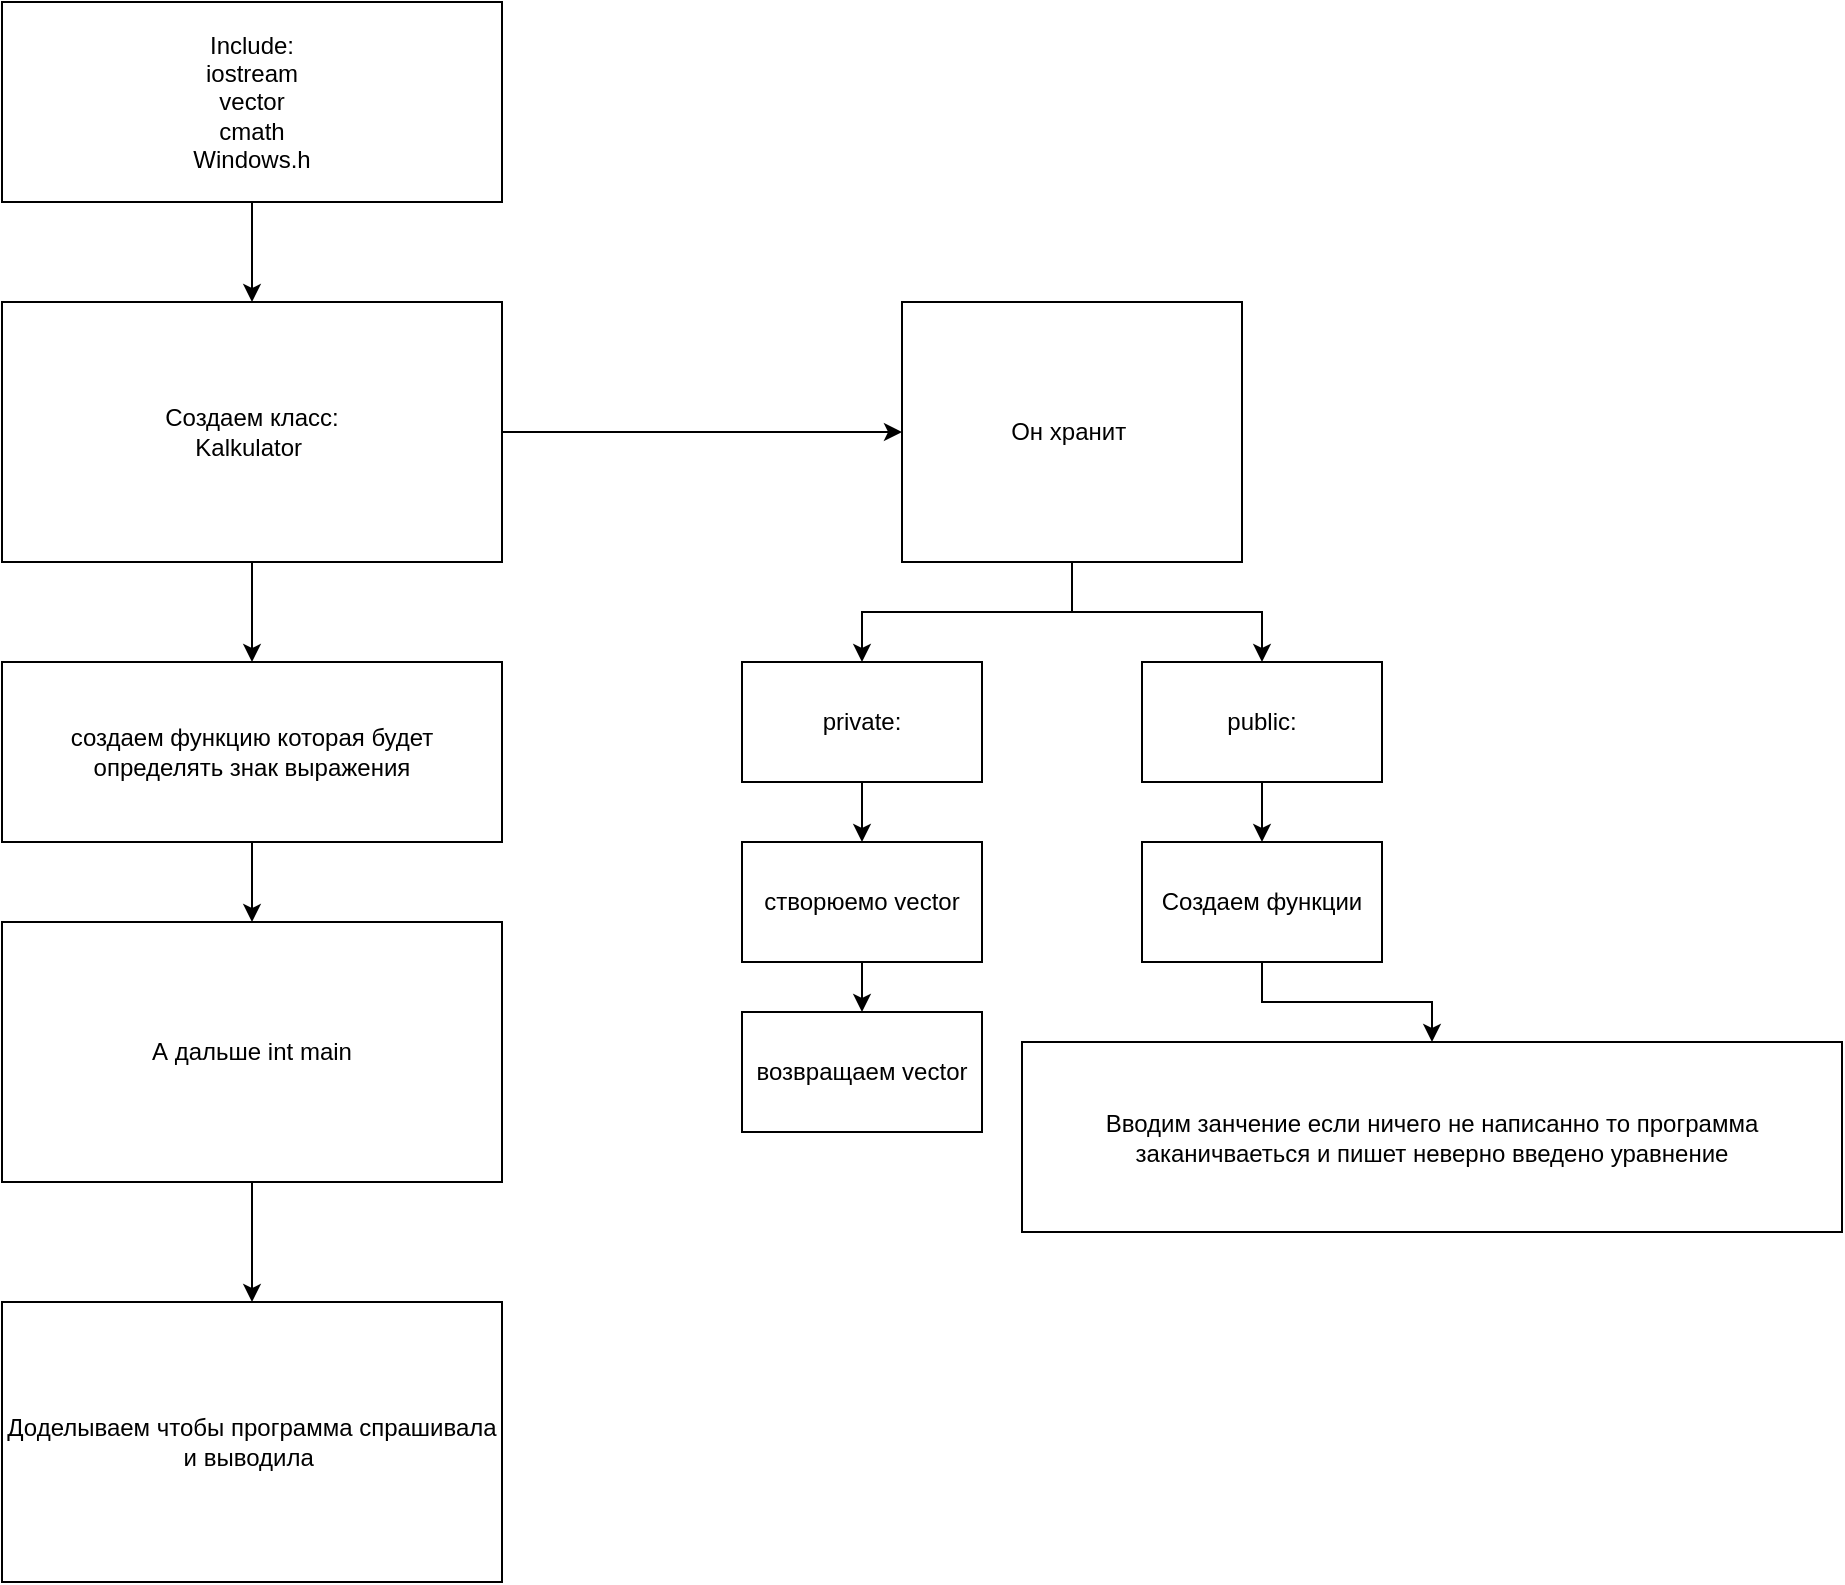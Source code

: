 <mxfile version="22.1.18" type="github">
  <diagram name="Страница — 1" id="u5UqKhQ3-igOrwf2P83G">
    <mxGraphModel dx="1393" dy="766" grid="1" gridSize="10" guides="1" tooltips="1" connect="1" arrows="1" fold="1" page="1" pageScale="1" pageWidth="827" pageHeight="1169" math="0" shadow="0">
      <root>
        <mxCell id="0" />
        <mxCell id="1" parent="0" />
        <mxCell id="s-sNvK8LplqXFnC56c5L-2" style="edgeStyle=orthogonalEdgeStyle;rounded=0;orthogonalLoop=1;jettySize=auto;html=1;" edge="1" parent="1" source="s-sNvK8LplqXFnC56c5L-1" target="s-sNvK8LplqXFnC56c5L-3">
          <mxGeometry relative="1" as="geometry">
            <mxPoint x="475" y="260" as="targetPoint" />
          </mxGeometry>
        </mxCell>
        <mxCell id="s-sNvK8LplqXFnC56c5L-1" value="Include: &lt;br&gt;iostream&lt;br&gt;vector&lt;br&gt;cmath&lt;br&gt;Windows.h" style="rounded=0;whiteSpace=wrap;html=1;" vertex="1" parent="1">
          <mxGeometry x="180" y="80" width="250" height="100" as="geometry" />
        </mxCell>
        <mxCell id="s-sNvK8LplqXFnC56c5L-5" style="edgeStyle=orthogonalEdgeStyle;rounded=0;orthogonalLoop=1;jettySize=auto;html=1;" edge="1" parent="1" source="s-sNvK8LplqXFnC56c5L-3" target="s-sNvK8LplqXFnC56c5L-6">
          <mxGeometry relative="1" as="geometry">
            <mxPoint x="690" y="295" as="targetPoint" />
          </mxGeometry>
        </mxCell>
        <mxCell id="s-sNvK8LplqXFnC56c5L-20" style="edgeStyle=orthogonalEdgeStyle;rounded=0;orthogonalLoop=1;jettySize=auto;html=1;" edge="1" parent="1" source="s-sNvK8LplqXFnC56c5L-3" target="s-sNvK8LplqXFnC56c5L-21">
          <mxGeometry relative="1" as="geometry">
            <mxPoint x="305" y="440" as="targetPoint" />
          </mxGeometry>
        </mxCell>
        <mxCell id="s-sNvK8LplqXFnC56c5L-3" value="Создаем класс:&lt;br&gt;Kalkulator&amp;nbsp;" style="rounded=0;whiteSpace=wrap;html=1;" vertex="1" parent="1">
          <mxGeometry x="180" y="230" width="250" height="130" as="geometry" />
        </mxCell>
        <mxCell id="s-sNvK8LplqXFnC56c5L-7" style="edgeStyle=orthogonalEdgeStyle;rounded=0;orthogonalLoop=1;jettySize=auto;html=1;" edge="1" parent="1" source="s-sNvK8LplqXFnC56c5L-6" target="s-sNvK8LplqXFnC56c5L-8">
          <mxGeometry relative="1" as="geometry">
            <mxPoint x="715" y="430" as="targetPoint" />
          </mxGeometry>
        </mxCell>
        <mxCell id="s-sNvK8LplqXFnC56c5L-9" style="edgeStyle=orthogonalEdgeStyle;rounded=0;orthogonalLoop=1;jettySize=auto;html=1;" edge="1" parent="1" source="s-sNvK8LplqXFnC56c5L-6" target="s-sNvK8LplqXFnC56c5L-10">
          <mxGeometry relative="1" as="geometry">
            <mxPoint x="800" y="430" as="targetPoint" />
          </mxGeometry>
        </mxCell>
        <mxCell id="s-sNvK8LplqXFnC56c5L-6" value="Он хранит&amp;nbsp;" style="rounded=0;whiteSpace=wrap;html=1;" vertex="1" parent="1">
          <mxGeometry x="630" y="230" width="170" height="130" as="geometry" />
        </mxCell>
        <mxCell id="s-sNvK8LplqXFnC56c5L-11" style="edgeStyle=orthogonalEdgeStyle;rounded=0;orthogonalLoop=1;jettySize=auto;html=1;" edge="1" parent="1" source="s-sNvK8LplqXFnC56c5L-8" target="s-sNvK8LplqXFnC56c5L-12">
          <mxGeometry relative="1" as="geometry">
            <mxPoint x="610" y="530" as="targetPoint" />
          </mxGeometry>
        </mxCell>
        <mxCell id="s-sNvK8LplqXFnC56c5L-8" value="private:" style="rounded=0;whiteSpace=wrap;html=1;" vertex="1" parent="1">
          <mxGeometry x="550" y="410" width="120" height="60" as="geometry" />
        </mxCell>
        <mxCell id="s-sNvK8LplqXFnC56c5L-16" style="edgeStyle=orthogonalEdgeStyle;rounded=0;orthogonalLoop=1;jettySize=auto;html=1;" edge="1" parent="1" source="s-sNvK8LplqXFnC56c5L-10" target="s-sNvK8LplqXFnC56c5L-17">
          <mxGeometry relative="1" as="geometry">
            <mxPoint x="810" y="510" as="targetPoint" />
          </mxGeometry>
        </mxCell>
        <mxCell id="s-sNvK8LplqXFnC56c5L-10" value="public:" style="rounded=0;whiteSpace=wrap;html=1;" vertex="1" parent="1">
          <mxGeometry x="750" y="410" width="120" height="60" as="geometry" />
        </mxCell>
        <mxCell id="s-sNvK8LplqXFnC56c5L-13" style="edgeStyle=orthogonalEdgeStyle;rounded=0;orthogonalLoop=1;jettySize=auto;html=1;" edge="1" parent="1" source="s-sNvK8LplqXFnC56c5L-12" target="s-sNvK8LplqXFnC56c5L-14">
          <mxGeometry relative="1" as="geometry">
            <mxPoint x="610" y="600" as="targetPoint" />
          </mxGeometry>
        </mxCell>
        <mxCell id="s-sNvK8LplqXFnC56c5L-12" value="створюемо vector" style="rounded=0;whiteSpace=wrap;html=1;" vertex="1" parent="1">
          <mxGeometry x="550" y="500" width="120" height="60" as="geometry" />
        </mxCell>
        <mxCell id="s-sNvK8LplqXFnC56c5L-14" value="возвращаем vector" style="rounded=0;whiteSpace=wrap;html=1;" vertex="1" parent="1">
          <mxGeometry x="550" y="585" width="120" height="60" as="geometry" />
        </mxCell>
        <mxCell id="s-sNvK8LplqXFnC56c5L-18" style="edgeStyle=orthogonalEdgeStyle;rounded=0;orthogonalLoop=1;jettySize=auto;html=1;" edge="1" parent="1" source="s-sNvK8LplqXFnC56c5L-17" target="s-sNvK8LplqXFnC56c5L-19">
          <mxGeometry relative="1" as="geometry">
            <mxPoint x="810" y="590" as="targetPoint" />
          </mxGeometry>
        </mxCell>
        <mxCell id="s-sNvK8LplqXFnC56c5L-17" value="Создаем функции" style="rounded=0;whiteSpace=wrap;html=1;" vertex="1" parent="1">
          <mxGeometry x="750" y="500" width="120" height="60" as="geometry" />
        </mxCell>
        <mxCell id="s-sNvK8LplqXFnC56c5L-19" value="Вводим занчение если ничего не написанно то программа заканичваеться и пишет неверно введено уравнение" style="rounded=0;whiteSpace=wrap;html=1;" vertex="1" parent="1">
          <mxGeometry x="690" y="600" width="410" height="95" as="geometry" />
        </mxCell>
        <mxCell id="s-sNvK8LplqXFnC56c5L-22" style="edgeStyle=orthogonalEdgeStyle;rounded=0;orthogonalLoop=1;jettySize=auto;html=1;" edge="1" parent="1" source="s-sNvK8LplqXFnC56c5L-21" target="s-sNvK8LplqXFnC56c5L-23">
          <mxGeometry relative="1" as="geometry">
            <mxPoint x="305" y="570" as="targetPoint" />
          </mxGeometry>
        </mxCell>
        <mxCell id="s-sNvK8LplqXFnC56c5L-21" value="создаем функцию которая будет определять знак выражения" style="rounded=0;whiteSpace=wrap;html=1;" vertex="1" parent="1">
          <mxGeometry x="180" y="410" width="250" height="90" as="geometry" />
        </mxCell>
        <mxCell id="s-sNvK8LplqXFnC56c5L-24" style="edgeStyle=orthogonalEdgeStyle;rounded=0;orthogonalLoop=1;jettySize=auto;html=1;" edge="1" parent="1" source="s-sNvK8LplqXFnC56c5L-23" target="s-sNvK8LplqXFnC56c5L-25">
          <mxGeometry relative="1" as="geometry">
            <mxPoint x="305" y="730" as="targetPoint" />
          </mxGeometry>
        </mxCell>
        <mxCell id="s-sNvK8LplqXFnC56c5L-23" value="А дальше int main" style="rounded=0;whiteSpace=wrap;html=1;" vertex="1" parent="1">
          <mxGeometry x="180" y="540" width="250" height="130" as="geometry" />
        </mxCell>
        <mxCell id="s-sNvK8LplqXFnC56c5L-25" value="Доделываем чтобы программа спрашивала и выводила&amp;nbsp;" style="rounded=0;whiteSpace=wrap;html=1;" vertex="1" parent="1">
          <mxGeometry x="180" y="730" width="250" height="140" as="geometry" />
        </mxCell>
      </root>
    </mxGraphModel>
  </diagram>
</mxfile>
